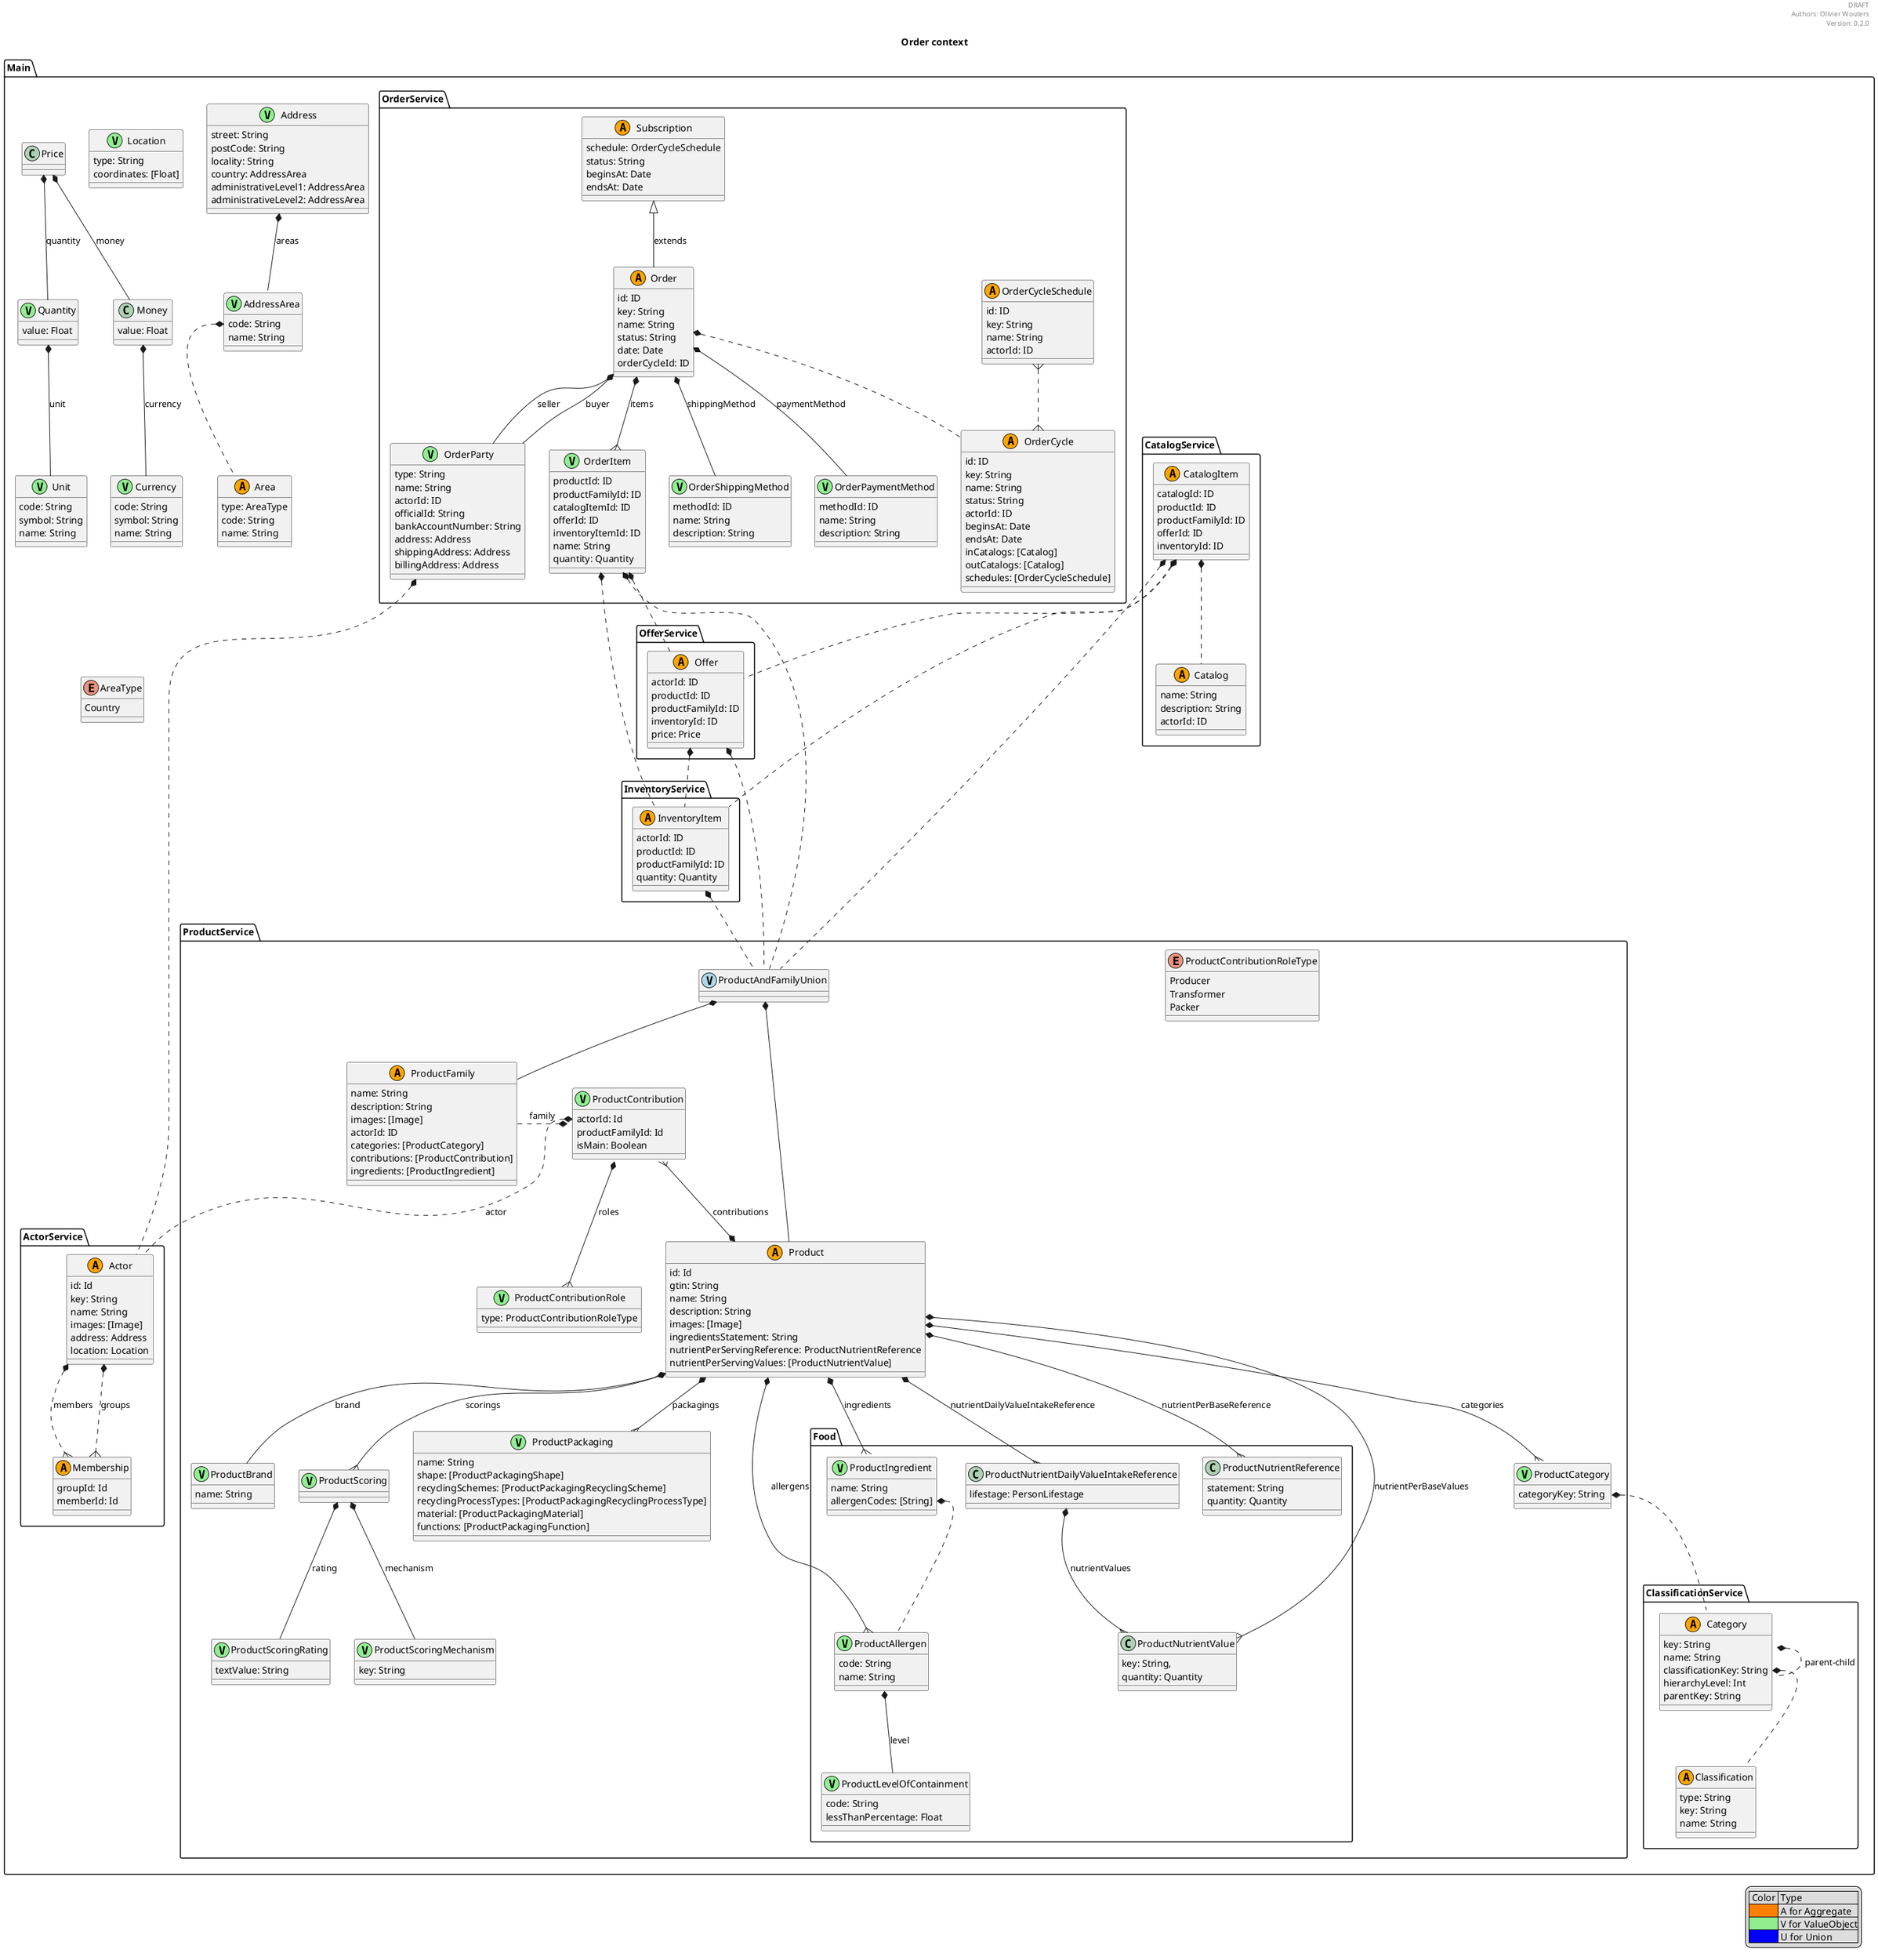 @startuml

header
DRAFT
Authors: Olivier Wouters
Version: 0.2.0
endheader

legend right
    | Color | Type |
    |<#ff7f00>| A for Aggregate|
    |<#90ee90>| V for ValueObject|
    |<#0000FF>| U for Union|
endlegend

title Order context

namespace Main {
  
  class Address << (V,lightgreen) >> {
    street: String
    postCode: String
    locality: String
    country: AddressArea
    administrativeLevel1: AddressArea
    administrativeLevel2: AddressArea
  }
  
  Address *-- AddressArea : "areas"
  
  class AddressArea << (V,lightgreen) >> {
    code: String
    name: String
  }
  
  AddressArea::code *.. Area
  
  class Area << (A,orange) >> {
    type: AreaType
    code: String
    name: String
  }
  
  Area .[hidden]. AreaType
  
  enum AreaType {
      Country
  }
  
  class Location << (V,lightgreen) >> {
      type: String
      coordinates: [Float]
  }
  
  class Quantity << (V,lightgreen) >> {
    value: Float
  }
  
  Quantity *-- Unit : unit
  
  class Unit << (V,lightgreen) >> {
    code: String
    symbol: String
    name: String
  }
  
  class Price {
  }
  
  Price *-- Quantity : quantity
  Price *-- Money : money
  
  class Money {
    value: Float
  }
  
  Money *-- Currency : currency
  
  class Currency << (V,lightgreen) >> {
    code: String
    symbol: String
    name: String
  }
  
  
  namespace ActorService {
  
    class Actor << (A,orange) >> {
      id: Id
      key: String
      name: String
      images: [Image]
      address: Address
      location: Location
    }
    
    class Membership << (A,orange) >> {
      groupId: Id
      memberId: Id
    }
  
    Actor *..{ Membership : members
    Actor *..{ Membership : groups
  }
  
  namespace ClassificationService {
    
    class Classification << (A,orange) >> {
      type: String
      key: String
      name: String
    }
    
    class Category << (A,orange) >> {
      key: String
      name: String
      classificationKey: String
      hierarchyLevel: Int
      parentKey: String
    }
    
    Category::classificationKey *.. Classification
    Category *.. Category : parent-child
  }
  
  namespace ProductService {
  
    namespace Food {
    
      class ProductIngredient << (V,lightgreen) >> {
          name: String
          allergenCodes: [String]
      }
      
      ProductIngredient::allergenCodes *.. ProductAllergen
      
      class ProductAllergen << (V,lightgreen) >> {
        code: String
        name: String
      }
      
      ProductAllergen *-- ProductLevelOfContainment: level
      
      class ProductLevelOfContainment << (V,lightgreen) >>
      {
        code: String
        lessThanPercentage: Float
      }
      
      class ProductNutrientDailyValueIntakeReference {
        lifestage: PersonLifestage
      }
      
      ProductNutrientDailyValueIntakeReference *--{ ProductNutrientValue : nutrientValues
      
      class ProductNutrientReference {
        statement: String
        quantity: Quantity
      }
      
      class ProductNutrientValue {
        key: String,
        quantity: Quantity
      }
    
    }
  
    class Product << (A,orange) >> {
      id: Id
      gtin: String
      name: String
      description: String
      images: [Image]
      ingredientsStatement: String
      nutrientPerServingReference: ProductNutrientReference
      nutrientPerServingValues: [ProductNutrientValue]
    }
    
    Product *-- ProductBrand : brand
    Product *-up-{ ProductContribution : contributions
    Product *--{ ProductCategory :  categories
    
    Product *--{ ProductPackaging : packagings
    Product *--{ ProductScoring : scorings
    
    Product *--{ Main.ProductService.Food.ProductIngredient : ingredients
    Product *--{ Main.ProductService.Food.ProductAllergen : allergens
    Product *--{ Main.ProductService.Food.ProductNutrientDailyValueIntakeReference : nutrientDailyValueIntakeReference
    Product *--{ Main.ProductService.Food.ProductNutrientReference : nutrientPerBaseReference
    Product *--{ Main.ProductService.Food.ProductNutrientValue : nutrientPerBaseValues
    
    class ProductBrand << (V,lightgreen) >> { 
      name: String
    }
    
    class ProductContribution << (V,lightgreen) >> {
        actorId: Id
        productFamilyId: Id
        isMain: Boolean
    }
    
    ProductContribution::actorId *.. Main.ActorService.Actor : actor
    ProductContribution *--{ ProductContributionRole : roles
    ProductContribution::familyId *.left. ProductFamily : family
    
    enum ProductContributionRoleType {
      Producer
      Transformer
      Packer
    }
    
    class ProductContributionRole << (V,lightgreen) >> {
      type: ProductContributionRoleType
    }
    
    class ProductCategory << (V,lightgreen) >> {
      categoryKey: String
    }
  
    ProductCategory::categoryKey *.. Main.ClassificationService.Category
    
    
    class ProductPackaging << (V,lightgreen) >> {
      name: String
      shape: [ProductPackagingShape]
      recyclingSchemes: [ProductPackagingRecyclingScheme]
      recyclingProcessTypes: [ProductPackagingRecyclingProcessType]
      material: [ProductPackagingMaterial]
      functions: [ProductPackagingFunction]
    }
    
    class ProductScoring << (V,lightgreen) >> {
      
    }
    
    ProductScoring *-- ProductScoringRating : rating
    ProductScoring *-- ProductScoringMechanism : mechanism
    
    class ProductScoringRating << (V,lightgreen) >> {
      textValue: String
    }
    
    class ProductScoringMechanism << (V,lightgreen) >> {
      key: String
    }
    
    class ProductFamily << (A,orange) >> {
      name: String
      description: String
      images: [Image]
      actorId: ID
      categories: [ProductCategory]
      contributions: [ProductContribution]
      ingredients: [ProductIngredient]
    }
    
    class ProductAndFamilyUnion << (V,lightblue) >> {
    
    }
    
    ProductAndFamilyUnion *-- Product
    ProductAndFamilyUnion *-- ProductFamily
    
  }
  
  namespace InventoryService {
    class InventoryItem << (A,orange) >> {
      actorId: ID
      productId: ID
      productFamilyId: ID
      quantity: Quantity
    }
    
    InventoryItem *.. Main.ProductService.ProductAndFamilyUnion
  }
  
  namespace OfferService {
  
    class Offer << (A,orange) >> {
      actorId: ID
      productId: ID
      productFamilyId: ID
      inventoryId: ID
      price: Price
    }
    
    Offer *.. Main.ProductService.ProductAndFamilyUnion
    Offer *.. Main.InventoryService.InventoryItem
  
  }
  
  namespace CatalogService {
  
    class Catalog << (A,orange) >> {
      name: String
      description: String
      actorId: ID
    }
  
    class CatalogItem << (A,orange) >> {
      catalogId: ID
      productId: ID
      productFamilyId: ID
      offerId: ID
      inventoryId: ID
    }
    
    CatalogItem *.. Catalog
    CatalogItem *.. Main.ProductService.ProductAndFamilyUnion
    CatalogItem *.. Main.OfferService.Offer
    CatalogItem *.. Main.InventoryService.InventoryItem
  
  }
  
  namespace OrderService {  

    class Order << (A,orange) >> {
        id: ID
        key: String
        name: String
        status: String
        date: Date
        orderCycleId: ID
    }
    
    
    Order *--{ OrderItem : items
    Order *-- OrderParty : buyer
    Order *-- OrderParty : seller
    Order *-- OrderShippingMethod : shippingMethod
    Order *-- OrderPaymentMethod : paymentMethod
    Order *.. OrderCycle

    class OrderItem << (V,lightgreen) >> {
        productId: ID
        productFamilyId: ID
        catalogItemId: ID
        offerId: ID
        inventoryItemId: ID
        name: String
        quantity: Quantity
    }
    
    OrderItem *.. Main.ProductService.ProductAndFamilyUnion
    OrderItem *.. Main.OfferService.Offer
    OrderItem *.. Main.InventoryService.InventoryItem
    
    class OrderParty << (V,lightgreen) >> {
      type: String
      name: String
      actorId: ID
      officialId: String
      bankAccountNumber: String
      address: Address
      shippingAddress: Address
      billingAddress: Address
    }
    
    OrderParty *.. Main.ActorService.Actor
    
    class OrderShippingMethod << (V,lightgreen) >> {
        methodId: ID
        name: String
        description: String
    } 
    
    class OrderPaymentMethod << (V,lightgreen) >> {
        methodId: ID
        name: String
        description: String
    } 

    class OrderCycle << (A,orange) >> {
        id: ID
        key: String
        name: String
        status: String
        actorId: ID
        beginsAt: Date
        endsAt: Date
        inCatalogs: [Catalog]
        outCatalogs: [Catalog]
        schedules: [OrderCycleSchedule]
    }

    class OrderCycleSchedule << (A,orange) >> {
        id: ID
        key: String
        name: String
        actorId: ID
    }
    
    OrderCycleSchedule }..{ OrderCycle

    class Subscription << (A,orange) >> {
        schedule: OrderCycleSchedule
        status: String
        beginsAt: Date
        endsAt: Date
    }
    
    Subscription <|-- Order : extends 
    
  }
  
}

@enduml
